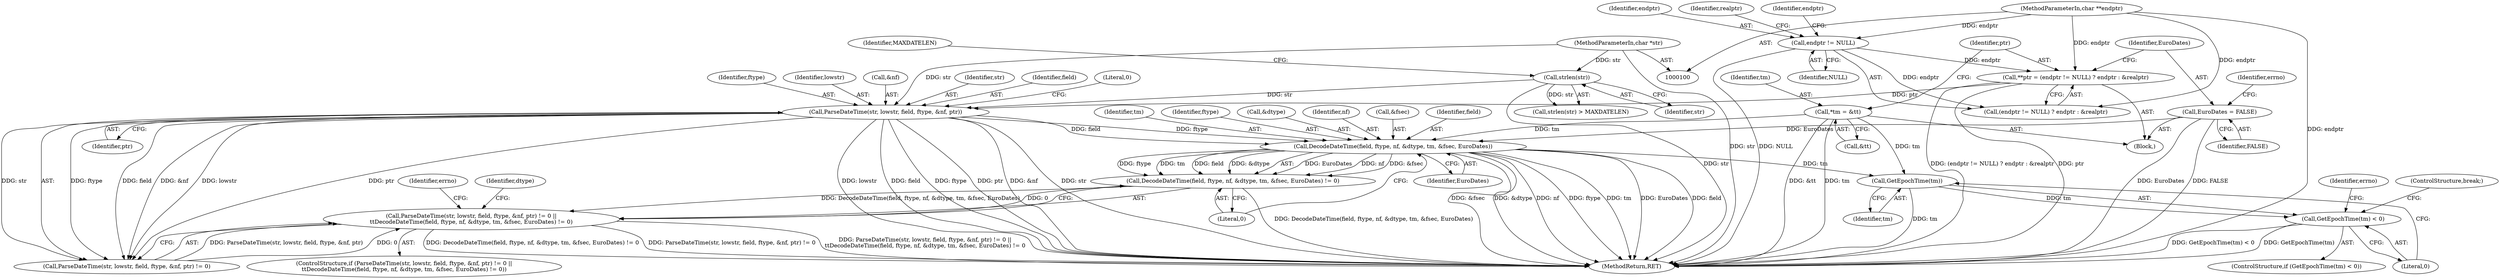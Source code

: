 digraph "0_postgres_4318daecc959886d001a6e79c6ea853e8b1dfb4b@pointer" {
"1000159" [label="(Call,DecodeDateTime(field, ftype, nf, &dtype, tm, &fsec, EuroDates))"];
"1000149" [label="(Call,ParseDateTime(str, lowstr, field, ftype, &nf, ptr))"];
"1000137" [label="(Call,strlen(str))"];
"1000101" [label="(MethodParameterIn,char *str)"];
"1000119" [label="(Call,**ptr = (endptr != NULL) ? endptr : &realptr)"];
"1000122" [label="(Call,endptr != NULL)"];
"1000102" [label="(MethodParameterIn,char **endptr)"];
"1000108" [label="(Call,*tm = &tt)"];
"1000129" [label="(Call,EuroDates = FALSE)"];
"1000158" [label="(Call,DecodeDateTime(field, ftype, nf, &dtype, tm, &fsec, EuroDates) != 0)"];
"1000147" [label="(Call,ParseDateTime(str, lowstr, field, ftype, &nf, ptr) != 0 ||\n\t\tDecodeDateTime(field, ftype, nf, &dtype, tm, &fsec, EuroDates) != 0)"];
"1000184" [label="(Call,GetEpochTime(tm))"];
"1000183" [label="(Call,GetEpochTime(tm) < 0)"];
"1000219" [label="(MethodReturn,RET)"];
"1000130" [label="(Identifier,EuroDates)"];
"1000123" [label="(Identifier,endptr)"];
"1000146" [label="(ControlStructure,if (ParseDateTime(str, lowstr, field, ftype, &nf, ptr) != 0 ||\n\t\tDecodeDateTime(field, ftype, nf, &dtype, tm, &fsec, EuroDates) != 0))"];
"1000131" [label="(Identifier,FALSE)"];
"1000172" [label="(Identifier,errno)"];
"1000185" [label="(Identifier,tm)"];
"1000165" [label="(Identifier,tm)"];
"1000193" [label="(ControlStructure,break;)"];
"1000119" [label="(Call,**ptr = (endptr != NULL) ? endptr : &realptr)"];
"1000183" [label="(Call,GetEpochTime(tm) < 0)"];
"1000186" [label="(Literal,0)"];
"1000161" [label="(Identifier,ftype)"];
"1000189" [label="(Identifier,errno)"];
"1000137" [label="(Call,strlen(str))"];
"1000150" [label="(Identifier,str)"];
"1000122" [label="(Call,endptr != NULL)"];
"1000168" [label="(Identifier,EuroDates)"];
"1000163" [label="(Call,&dtype)"];
"1000162" [label="(Identifier,nf)"];
"1000124" [label="(Identifier,NULL)"];
"1000136" [label="(Call,strlen(str) > MAXDATELEN)"];
"1000177" [label="(Identifier,dtype)"];
"1000152" [label="(Identifier,field)"];
"1000166" [label="(Call,&fsec)"];
"1000147" [label="(Call,ParseDateTime(str, lowstr, field, ftype, &nf, ptr) != 0 ||\n\t\tDecodeDateTime(field, ftype, nf, &dtype, tm, &fsec, EuroDates) != 0)"];
"1000127" [label="(Identifier,realptr)"];
"1000159" [label="(Call,DecodeDateTime(field, ftype, nf, &dtype, tm, &fsec, EuroDates))"];
"1000184" [label="(Call,GetEpochTime(tm))"];
"1000148" [label="(Call,ParseDateTime(str, lowstr, field, ftype, &nf, ptr) != 0)"];
"1000125" [label="(Identifier,endptr)"];
"1000138" [label="(Identifier,str)"];
"1000108" [label="(Call,*tm = &tt)"];
"1000157" [label="(Literal,0)"];
"1000109" [label="(Identifier,tm)"];
"1000158" [label="(Call,DecodeDateTime(field, ftype, nf, &dtype, tm, &fsec, EuroDates) != 0)"];
"1000139" [label="(Identifier,MAXDATELEN)"];
"1000169" [label="(Literal,0)"];
"1000153" [label="(Identifier,ftype)"];
"1000102" [label="(MethodParameterIn,char **endptr)"];
"1000101" [label="(MethodParameterIn,char *str)"];
"1000120" [label="(Identifier,ptr)"];
"1000156" [label="(Identifier,ptr)"];
"1000149" [label="(Call,ParseDateTime(str, lowstr, field, ftype, &nf, ptr))"];
"1000151" [label="(Identifier,lowstr)"];
"1000110" [label="(Call,&tt)"];
"1000129" [label="(Call,EuroDates = FALSE)"];
"1000154" [label="(Call,&nf)"];
"1000133" [label="(Identifier,errno)"];
"1000160" [label="(Identifier,field)"];
"1000121" [label="(Call,(endptr != NULL) ? endptr : &realptr)"];
"1000103" [label="(Block,)"];
"1000182" [label="(ControlStructure,if (GetEpochTime(tm) < 0))"];
"1000159" -> "1000158"  [label="AST: "];
"1000159" -> "1000168"  [label="CFG: "];
"1000160" -> "1000159"  [label="AST: "];
"1000161" -> "1000159"  [label="AST: "];
"1000162" -> "1000159"  [label="AST: "];
"1000163" -> "1000159"  [label="AST: "];
"1000165" -> "1000159"  [label="AST: "];
"1000166" -> "1000159"  [label="AST: "];
"1000168" -> "1000159"  [label="AST: "];
"1000169" -> "1000159"  [label="CFG: "];
"1000159" -> "1000219"  [label="DDG: EuroDates"];
"1000159" -> "1000219"  [label="DDG: field"];
"1000159" -> "1000219"  [label="DDG: &fsec"];
"1000159" -> "1000219"  [label="DDG: &dtype"];
"1000159" -> "1000219"  [label="DDG: nf"];
"1000159" -> "1000219"  [label="DDG: ftype"];
"1000159" -> "1000219"  [label="DDG: tm"];
"1000159" -> "1000158"  [label="DDG: EuroDates"];
"1000159" -> "1000158"  [label="DDG: nf"];
"1000159" -> "1000158"  [label="DDG: &fsec"];
"1000159" -> "1000158"  [label="DDG: ftype"];
"1000159" -> "1000158"  [label="DDG: tm"];
"1000159" -> "1000158"  [label="DDG: field"];
"1000159" -> "1000158"  [label="DDG: &dtype"];
"1000149" -> "1000159"  [label="DDG: field"];
"1000149" -> "1000159"  [label="DDG: ftype"];
"1000108" -> "1000159"  [label="DDG: tm"];
"1000129" -> "1000159"  [label="DDG: EuroDates"];
"1000159" -> "1000184"  [label="DDG: tm"];
"1000149" -> "1000148"  [label="AST: "];
"1000149" -> "1000156"  [label="CFG: "];
"1000150" -> "1000149"  [label="AST: "];
"1000151" -> "1000149"  [label="AST: "];
"1000152" -> "1000149"  [label="AST: "];
"1000153" -> "1000149"  [label="AST: "];
"1000154" -> "1000149"  [label="AST: "];
"1000156" -> "1000149"  [label="AST: "];
"1000157" -> "1000149"  [label="CFG: "];
"1000149" -> "1000219"  [label="DDG: &nf"];
"1000149" -> "1000219"  [label="DDG: str"];
"1000149" -> "1000219"  [label="DDG: lowstr"];
"1000149" -> "1000219"  [label="DDG: field"];
"1000149" -> "1000219"  [label="DDG: ftype"];
"1000149" -> "1000219"  [label="DDG: ptr"];
"1000149" -> "1000148"  [label="DDG: ftype"];
"1000149" -> "1000148"  [label="DDG: field"];
"1000149" -> "1000148"  [label="DDG: lowstr"];
"1000149" -> "1000148"  [label="DDG: ptr"];
"1000149" -> "1000148"  [label="DDG: str"];
"1000149" -> "1000148"  [label="DDG: &nf"];
"1000137" -> "1000149"  [label="DDG: str"];
"1000101" -> "1000149"  [label="DDG: str"];
"1000119" -> "1000149"  [label="DDG: ptr"];
"1000137" -> "1000136"  [label="AST: "];
"1000137" -> "1000138"  [label="CFG: "];
"1000138" -> "1000137"  [label="AST: "];
"1000139" -> "1000137"  [label="CFG: "];
"1000137" -> "1000219"  [label="DDG: str"];
"1000137" -> "1000136"  [label="DDG: str"];
"1000101" -> "1000137"  [label="DDG: str"];
"1000101" -> "1000100"  [label="AST: "];
"1000101" -> "1000219"  [label="DDG: str"];
"1000119" -> "1000103"  [label="AST: "];
"1000119" -> "1000121"  [label="CFG: "];
"1000120" -> "1000119"  [label="AST: "];
"1000121" -> "1000119"  [label="AST: "];
"1000130" -> "1000119"  [label="CFG: "];
"1000119" -> "1000219"  [label="DDG: (endptr != NULL) ? endptr : &realptr"];
"1000119" -> "1000219"  [label="DDG: ptr"];
"1000122" -> "1000119"  [label="DDG: endptr"];
"1000102" -> "1000119"  [label="DDG: endptr"];
"1000122" -> "1000121"  [label="AST: "];
"1000122" -> "1000124"  [label="CFG: "];
"1000123" -> "1000122"  [label="AST: "];
"1000124" -> "1000122"  [label="AST: "];
"1000125" -> "1000122"  [label="CFG: "];
"1000127" -> "1000122"  [label="CFG: "];
"1000122" -> "1000219"  [label="DDG: NULL"];
"1000102" -> "1000122"  [label="DDG: endptr"];
"1000122" -> "1000121"  [label="DDG: endptr"];
"1000102" -> "1000100"  [label="AST: "];
"1000102" -> "1000219"  [label="DDG: endptr"];
"1000102" -> "1000121"  [label="DDG: endptr"];
"1000108" -> "1000103"  [label="AST: "];
"1000108" -> "1000110"  [label="CFG: "];
"1000109" -> "1000108"  [label="AST: "];
"1000110" -> "1000108"  [label="AST: "];
"1000120" -> "1000108"  [label="CFG: "];
"1000108" -> "1000219"  [label="DDG: &tt"];
"1000108" -> "1000219"  [label="DDG: tm"];
"1000108" -> "1000184"  [label="DDG: tm"];
"1000129" -> "1000103"  [label="AST: "];
"1000129" -> "1000131"  [label="CFG: "];
"1000130" -> "1000129"  [label="AST: "];
"1000131" -> "1000129"  [label="AST: "];
"1000133" -> "1000129"  [label="CFG: "];
"1000129" -> "1000219"  [label="DDG: EuroDates"];
"1000129" -> "1000219"  [label="DDG: FALSE"];
"1000158" -> "1000147"  [label="AST: "];
"1000158" -> "1000169"  [label="CFG: "];
"1000169" -> "1000158"  [label="AST: "];
"1000147" -> "1000158"  [label="CFG: "];
"1000158" -> "1000219"  [label="DDG: DecodeDateTime(field, ftype, nf, &dtype, tm, &fsec, EuroDates)"];
"1000158" -> "1000147"  [label="DDG: DecodeDateTime(field, ftype, nf, &dtype, tm, &fsec, EuroDates)"];
"1000158" -> "1000147"  [label="DDG: 0"];
"1000147" -> "1000146"  [label="AST: "];
"1000147" -> "1000148"  [label="CFG: "];
"1000148" -> "1000147"  [label="AST: "];
"1000172" -> "1000147"  [label="CFG: "];
"1000177" -> "1000147"  [label="CFG: "];
"1000147" -> "1000219"  [label="DDG: DecodeDateTime(field, ftype, nf, &dtype, tm, &fsec, EuroDates) != 0"];
"1000147" -> "1000219"  [label="DDG: ParseDateTime(str, lowstr, field, ftype, &nf, ptr) != 0"];
"1000147" -> "1000219"  [label="DDG: ParseDateTime(str, lowstr, field, ftype, &nf, ptr) != 0 ||\n\t\tDecodeDateTime(field, ftype, nf, &dtype, tm, &fsec, EuroDates) != 0"];
"1000148" -> "1000147"  [label="DDG: ParseDateTime(str, lowstr, field, ftype, &nf, ptr)"];
"1000148" -> "1000147"  [label="DDG: 0"];
"1000184" -> "1000183"  [label="AST: "];
"1000184" -> "1000185"  [label="CFG: "];
"1000185" -> "1000184"  [label="AST: "];
"1000186" -> "1000184"  [label="CFG: "];
"1000184" -> "1000219"  [label="DDG: tm"];
"1000184" -> "1000183"  [label="DDG: tm"];
"1000183" -> "1000182"  [label="AST: "];
"1000183" -> "1000186"  [label="CFG: "];
"1000186" -> "1000183"  [label="AST: "];
"1000189" -> "1000183"  [label="CFG: "];
"1000193" -> "1000183"  [label="CFG: "];
"1000183" -> "1000219"  [label="DDG: GetEpochTime(tm)"];
"1000183" -> "1000219"  [label="DDG: GetEpochTime(tm) < 0"];
}

